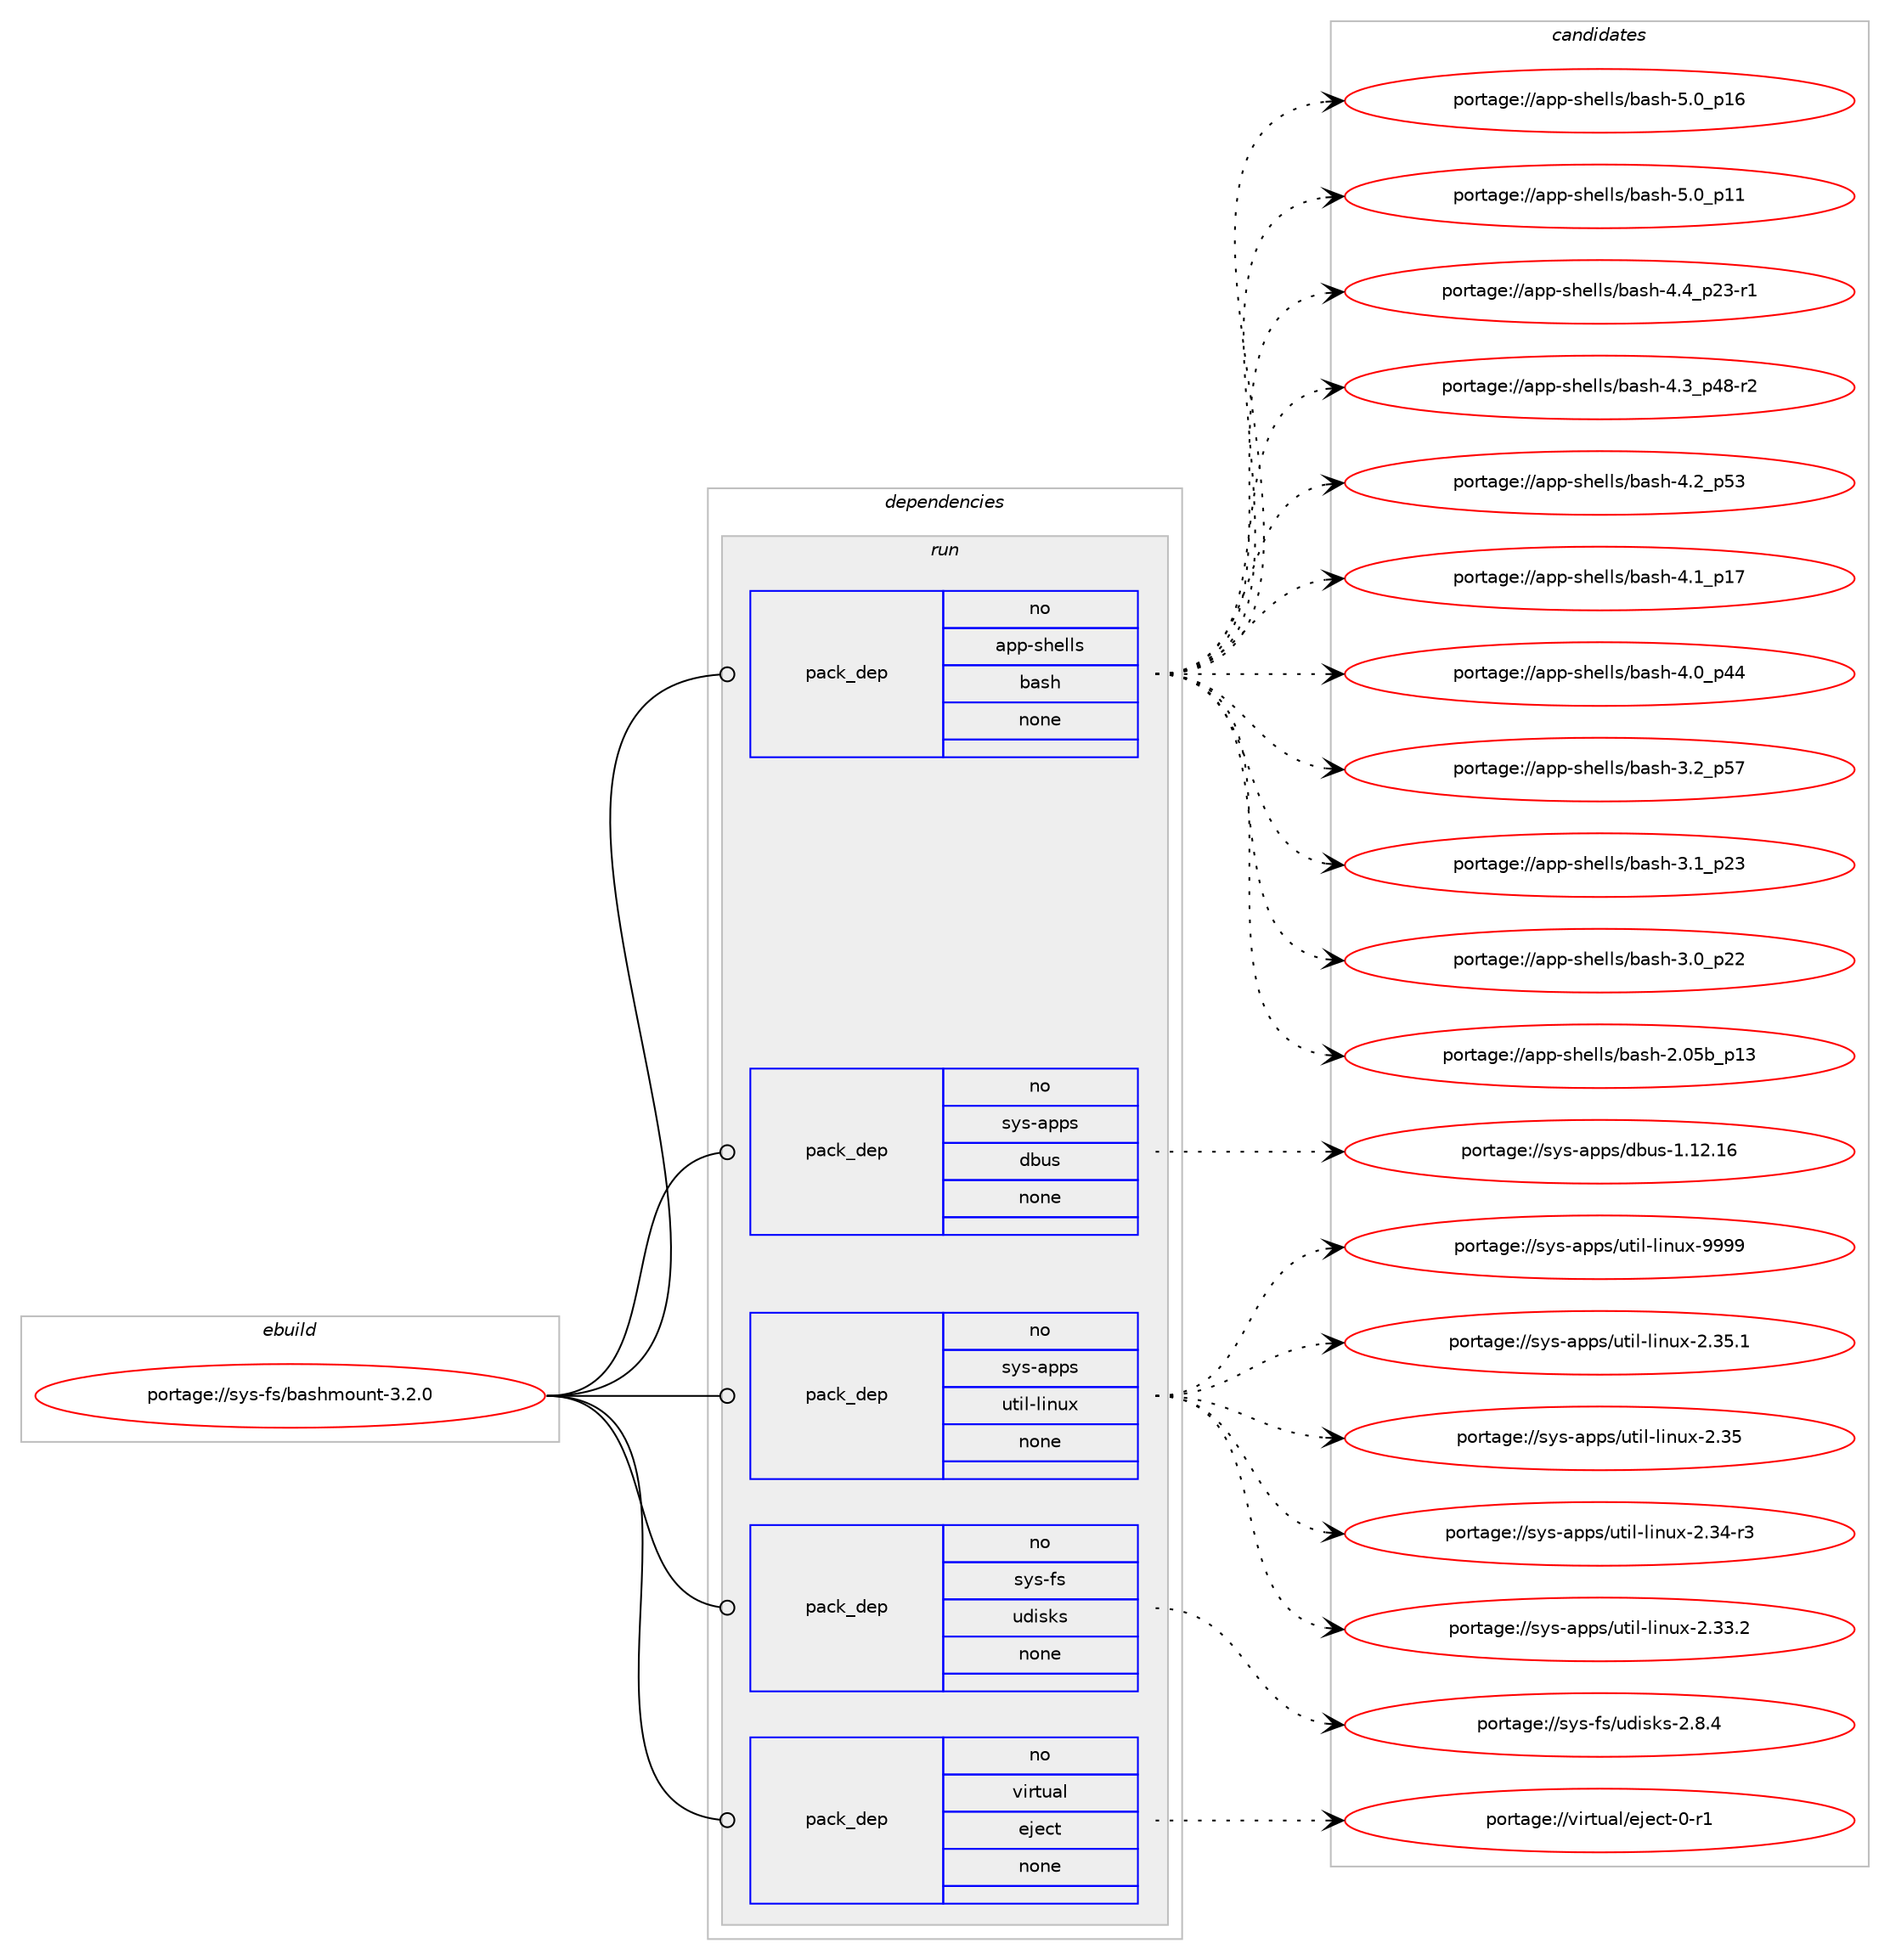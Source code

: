 digraph prolog {

# *************
# Graph options
# *************

newrank=true;
concentrate=true;
compound=true;
graph [rankdir=LR,fontname=Helvetica,fontsize=10,ranksep=1.5];#, ranksep=2.5, nodesep=0.2];
edge  [arrowhead=vee];
node  [fontname=Helvetica,fontsize=10];

# **********
# The ebuild
# **********

subgraph cluster_leftcol {
color=gray;
rank=same;
label=<<i>ebuild</i>>;
id [label="portage://sys-fs/bashmount-3.2.0", color=red, width=4, href="../sys-fs/bashmount-3.2.0.svg"];
}

# ****************
# The dependencies
# ****************

subgraph cluster_midcol {
color=gray;
label=<<i>dependencies</i>>;
subgraph cluster_compile {
fillcolor="#eeeeee";
style=filled;
label=<<i>compile</i>>;
}
subgraph cluster_compileandrun {
fillcolor="#eeeeee";
style=filled;
label=<<i>compile and run</i>>;
}
subgraph cluster_run {
fillcolor="#eeeeee";
style=filled;
label=<<i>run</i>>;
subgraph pack5191 {
dependency6251 [label=<<TABLE BORDER="0" CELLBORDER="1" CELLSPACING="0" CELLPADDING="4" WIDTH="220"><TR><TD ROWSPAN="6" CELLPADDING="30">pack_dep</TD></TR><TR><TD WIDTH="110">no</TD></TR><TR><TD>app-shells</TD></TR><TR><TD>bash</TD></TR><TR><TD>none</TD></TR><TR><TD></TD></TR></TABLE>>, shape=none, color=blue];
}
id:e -> dependency6251:w [weight=20,style="solid",arrowhead="odot"];
subgraph pack5192 {
dependency6252 [label=<<TABLE BORDER="0" CELLBORDER="1" CELLSPACING="0" CELLPADDING="4" WIDTH="220"><TR><TD ROWSPAN="6" CELLPADDING="30">pack_dep</TD></TR><TR><TD WIDTH="110">no</TD></TR><TR><TD>sys-apps</TD></TR><TR><TD>dbus</TD></TR><TR><TD>none</TD></TR><TR><TD></TD></TR></TABLE>>, shape=none, color=blue];
}
id:e -> dependency6252:w [weight=20,style="solid",arrowhead="odot"];
subgraph pack5193 {
dependency6253 [label=<<TABLE BORDER="0" CELLBORDER="1" CELLSPACING="0" CELLPADDING="4" WIDTH="220"><TR><TD ROWSPAN="6" CELLPADDING="30">pack_dep</TD></TR><TR><TD WIDTH="110">no</TD></TR><TR><TD>sys-apps</TD></TR><TR><TD>util-linux</TD></TR><TR><TD>none</TD></TR><TR><TD></TD></TR></TABLE>>, shape=none, color=blue];
}
id:e -> dependency6253:w [weight=20,style="solid",arrowhead="odot"];
subgraph pack5194 {
dependency6254 [label=<<TABLE BORDER="0" CELLBORDER="1" CELLSPACING="0" CELLPADDING="4" WIDTH="220"><TR><TD ROWSPAN="6" CELLPADDING="30">pack_dep</TD></TR><TR><TD WIDTH="110">no</TD></TR><TR><TD>sys-fs</TD></TR><TR><TD>udisks</TD></TR><TR><TD>none</TD></TR><TR><TD></TD></TR></TABLE>>, shape=none, color=blue];
}
id:e -> dependency6254:w [weight=20,style="solid",arrowhead="odot"];
subgraph pack5195 {
dependency6255 [label=<<TABLE BORDER="0" CELLBORDER="1" CELLSPACING="0" CELLPADDING="4" WIDTH="220"><TR><TD ROWSPAN="6" CELLPADDING="30">pack_dep</TD></TR><TR><TD WIDTH="110">no</TD></TR><TR><TD>virtual</TD></TR><TR><TD>eject</TD></TR><TR><TD>none</TD></TR><TR><TD></TD></TR></TABLE>>, shape=none, color=blue];
}
id:e -> dependency6255:w [weight=20,style="solid",arrowhead="odot"];
}
}

# **************
# The candidates
# **************

subgraph cluster_choices {
rank=same;
color=gray;
label=<<i>candidates</i>>;

subgraph choice5191 {
color=black;
nodesep=1;
choice971121124511510410110810811547989711510445534648951124954 [label="portage://app-shells/bash-5.0_p16", color=red, width=4,href="../app-shells/bash-5.0_p16.svg"];
choice971121124511510410110810811547989711510445534648951124949 [label="portage://app-shells/bash-5.0_p11", color=red, width=4,href="../app-shells/bash-5.0_p11.svg"];
choice9711211245115104101108108115479897115104455246529511250514511449 [label="portage://app-shells/bash-4.4_p23-r1", color=red, width=4,href="../app-shells/bash-4.4_p23-r1.svg"];
choice9711211245115104101108108115479897115104455246519511252564511450 [label="portage://app-shells/bash-4.3_p48-r2", color=red, width=4,href="../app-shells/bash-4.3_p48-r2.svg"];
choice971121124511510410110810811547989711510445524650951125351 [label="portage://app-shells/bash-4.2_p53", color=red, width=4,href="../app-shells/bash-4.2_p53.svg"];
choice971121124511510410110810811547989711510445524649951124955 [label="portage://app-shells/bash-4.1_p17", color=red, width=4,href="../app-shells/bash-4.1_p17.svg"];
choice971121124511510410110810811547989711510445524648951125252 [label="portage://app-shells/bash-4.0_p44", color=red, width=4,href="../app-shells/bash-4.0_p44.svg"];
choice971121124511510410110810811547989711510445514650951125355 [label="portage://app-shells/bash-3.2_p57", color=red, width=4,href="../app-shells/bash-3.2_p57.svg"];
choice971121124511510410110810811547989711510445514649951125051 [label="portage://app-shells/bash-3.1_p23", color=red, width=4,href="../app-shells/bash-3.1_p23.svg"];
choice971121124511510410110810811547989711510445514648951125050 [label="portage://app-shells/bash-3.0_p22", color=red, width=4,href="../app-shells/bash-3.0_p22.svg"];
choice9711211245115104101108108115479897115104455046485398951124951 [label="portage://app-shells/bash-2.05b_p13", color=red, width=4,href="../app-shells/bash-2.05b_p13.svg"];
dependency6251:e -> choice971121124511510410110810811547989711510445534648951124954:w [style=dotted,weight="100"];
dependency6251:e -> choice971121124511510410110810811547989711510445534648951124949:w [style=dotted,weight="100"];
dependency6251:e -> choice9711211245115104101108108115479897115104455246529511250514511449:w [style=dotted,weight="100"];
dependency6251:e -> choice9711211245115104101108108115479897115104455246519511252564511450:w [style=dotted,weight="100"];
dependency6251:e -> choice971121124511510410110810811547989711510445524650951125351:w [style=dotted,weight="100"];
dependency6251:e -> choice971121124511510410110810811547989711510445524649951124955:w [style=dotted,weight="100"];
dependency6251:e -> choice971121124511510410110810811547989711510445524648951125252:w [style=dotted,weight="100"];
dependency6251:e -> choice971121124511510410110810811547989711510445514650951125355:w [style=dotted,weight="100"];
dependency6251:e -> choice971121124511510410110810811547989711510445514649951125051:w [style=dotted,weight="100"];
dependency6251:e -> choice971121124511510410110810811547989711510445514648951125050:w [style=dotted,weight="100"];
dependency6251:e -> choice9711211245115104101108108115479897115104455046485398951124951:w [style=dotted,weight="100"];
}
subgraph choice5192 {
color=black;
nodesep=1;
choice115121115459711211211547100981171154549464950464954 [label="portage://sys-apps/dbus-1.12.16", color=red, width=4,href="../sys-apps/dbus-1.12.16.svg"];
dependency6252:e -> choice115121115459711211211547100981171154549464950464954:w [style=dotted,weight="100"];
}
subgraph choice5193 {
color=black;
nodesep=1;
choice115121115459711211211547117116105108451081051101171204557575757 [label="portage://sys-apps/util-linux-9999", color=red, width=4,href="../sys-apps/util-linux-9999.svg"];
choice1151211154597112112115471171161051084510810511011712045504651534649 [label="portage://sys-apps/util-linux-2.35.1", color=red, width=4,href="../sys-apps/util-linux-2.35.1.svg"];
choice115121115459711211211547117116105108451081051101171204550465153 [label="portage://sys-apps/util-linux-2.35", color=red, width=4,href="../sys-apps/util-linux-2.35.svg"];
choice1151211154597112112115471171161051084510810511011712045504651524511451 [label="portage://sys-apps/util-linux-2.34-r3", color=red, width=4,href="../sys-apps/util-linux-2.34-r3.svg"];
choice1151211154597112112115471171161051084510810511011712045504651514650 [label="portage://sys-apps/util-linux-2.33.2", color=red, width=4,href="../sys-apps/util-linux-2.33.2.svg"];
dependency6253:e -> choice115121115459711211211547117116105108451081051101171204557575757:w [style=dotted,weight="100"];
dependency6253:e -> choice1151211154597112112115471171161051084510810511011712045504651534649:w [style=dotted,weight="100"];
dependency6253:e -> choice115121115459711211211547117116105108451081051101171204550465153:w [style=dotted,weight="100"];
dependency6253:e -> choice1151211154597112112115471171161051084510810511011712045504651524511451:w [style=dotted,weight="100"];
dependency6253:e -> choice1151211154597112112115471171161051084510810511011712045504651514650:w [style=dotted,weight="100"];
}
subgraph choice5194 {
color=black;
nodesep=1;
choice1151211154510211547117100105115107115455046564652 [label="portage://sys-fs/udisks-2.8.4", color=red, width=4,href="../sys-fs/udisks-2.8.4.svg"];
dependency6254:e -> choice1151211154510211547117100105115107115455046564652:w [style=dotted,weight="100"];
}
subgraph choice5195 {
color=black;
nodesep=1;
choice11810511411611797108471011061019911645484511449 [label="portage://virtual/eject-0-r1", color=red, width=4,href="../virtual/eject-0-r1.svg"];
dependency6255:e -> choice11810511411611797108471011061019911645484511449:w [style=dotted,weight="100"];
}
}

}
